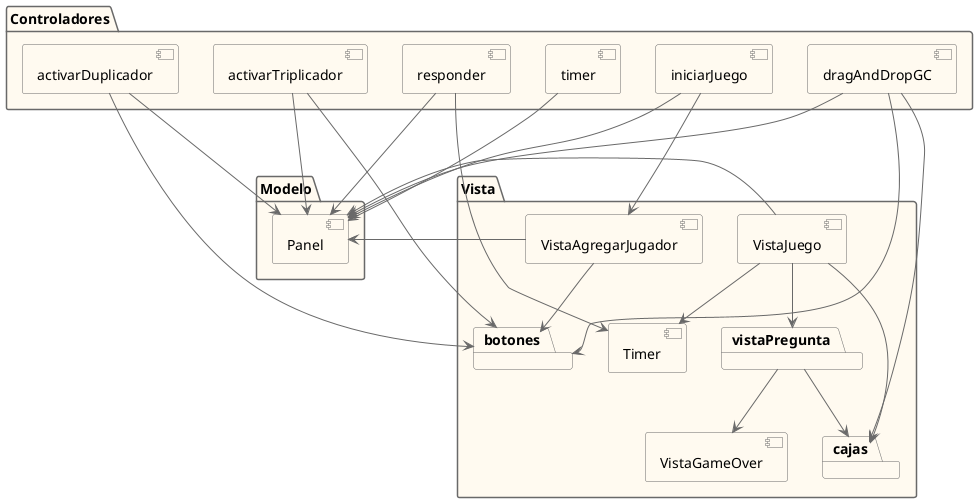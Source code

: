 @startuml

skinparam backgroundColor white

skinparam package {
BackgroundColor FloralWhite
ArrowColor DimGray
BorderColor DimGray
}
skinparam component {
BackgroundColor FloralWhite
ArrowColor DimGray
BorderColor DimGray
}

package "Modelo" {
[Panel]
}

package "Vista" {
package botones
package cajas
package vistaPregunta
[VistaAgregarJugador]
[VistaGameOver]
[VistaJuego]
[Timer]
}

VistaAgregarJugador -up--> Panel
VistaAgregarJugador --> botones
VistaJuego --> Panel
VistaJuego --> vistaPregunta
VistaJuego --> cajas
VistaJuego --> Timer
vistaPregunta --> VistaGameOver
vistaPregunta --> cajas

package "Controladores"{
[activarDuplicador]
[activarTriplicador]
[responder]
[iniciarJuego]
[dragAndDropGC]
[timer]
}

iniciarJuego ---> Panel
iniciarJuego ---> VistaAgregarJugador
activarDuplicador ---> Panel
activarDuplicador ---> botones
activarTriplicador ---> Panel
activarTriplicador ---> botones
dragAndDropGC ---> cajas
dragAndDropGC ---> botones
dragAndDropGC ---> Panel
responder ---> Panel
responder ---> Timer
timer ---> Panel





@enduml